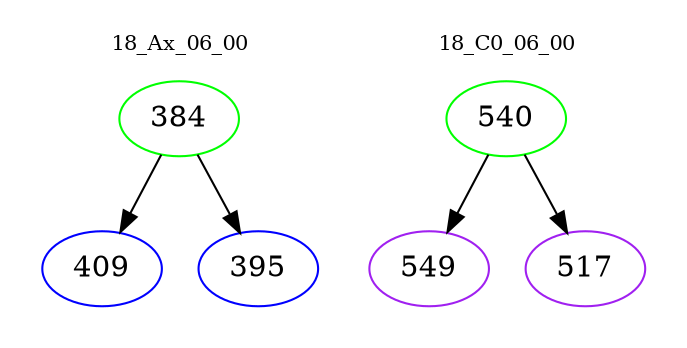 digraph{
subgraph cluster_0 {
color = white
label = "18_Ax_06_00";
fontsize=10;
T0_384 [label="384", color="green"]
T0_384 -> T0_409 [color="black"]
T0_409 [label="409", color="blue"]
T0_384 -> T0_395 [color="black"]
T0_395 [label="395", color="blue"]
}
subgraph cluster_1 {
color = white
label = "18_C0_06_00";
fontsize=10;
T1_540 [label="540", color="green"]
T1_540 -> T1_549 [color="black"]
T1_549 [label="549", color="purple"]
T1_540 -> T1_517 [color="black"]
T1_517 [label="517", color="purple"]
}
}
